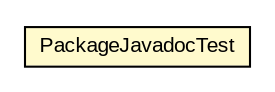 #!/usr/local/bin/dot
#
# Class diagram 
# Generated by UMLGraph version 5.1 (http://www.umlgraph.org/)
#

digraph G {
	edge [fontname="arial",fontsize=10,labelfontname="arial",labelfontsize=10];
	node [fontname="arial",fontsize=10,shape=plaintext];
	nodesep=0.25;
	ranksep=0.5;
	// com.helger.jcodemodel.tests.PackageJavadocTest
	c89 [label=<<table title="com.helger.jcodemodel.tests.PackageJavadocTest" border="0" cellborder="1" cellspacing="0" cellpadding="2" port="p" bgcolor="lemonChiffon" href="./PackageJavadocTest.html">
		<tr><td><table border="0" cellspacing="0" cellpadding="1">
<tr><td align="center" balign="center"> PackageJavadocTest </td></tr>
		</table></td></tr>
		</table>>, fontname="arial", fontcolor="black", fontsize=10.0];
}

